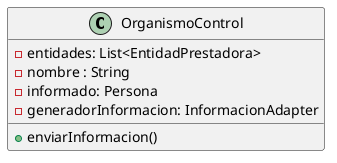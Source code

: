 @startuml
'https://plantuml.com/class-diagram

class OrganismoControl{
    - entidades: List<EntidadPrestadora>
    - nombre : String
    - informado: Persona
    - generadorInformacion: InformacionAdapter

    +enviarInformacion()
}

@enduml